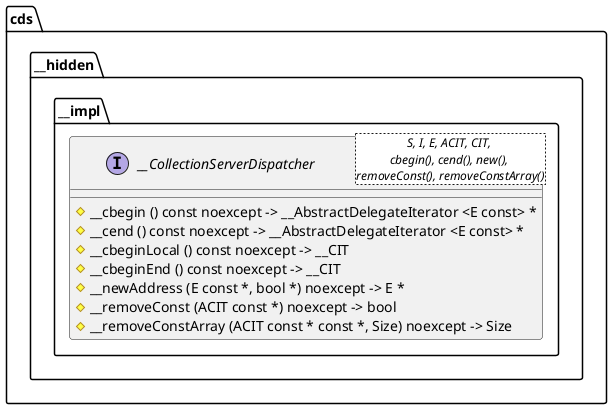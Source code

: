 @startuml

!startsub public_declaration
!ifndef COLLECTION_SERVER_DISPATCHER_PUBLIC
!define COLLECTION_SERVER_DISPATCHER_PUBLIC

namespace cds {
    namespace __hidden {
        namespace __impl {

            interface __CollectionServerDispatcher <S, I, E, ACIT, CIT, \ncbegin(), cend(), new(), \nremoveConst(), removeConstArray()> {
                # {method} __cbegin () const noexcept -> __AbstractDelegateIterator <E const> *
                # {method} __cend () const noexcept -> __AbstractDelegateIterator <E const> *
                # {method} __cbeginLocal () const noexcept -> __CIT
                # {method} __cbeginEnd () const noexcept -> __CIT
                # {method} __newAddress (E const *, bool *) noexcept -> E *
                # {method} __removeConst (ACIT const *) noexcept -> bool
                # {method} __removeConstArray (ACIT const * const *, Size) noexcept -> Size
            }

        }
    }
}

!endif
!endsub

@enduml